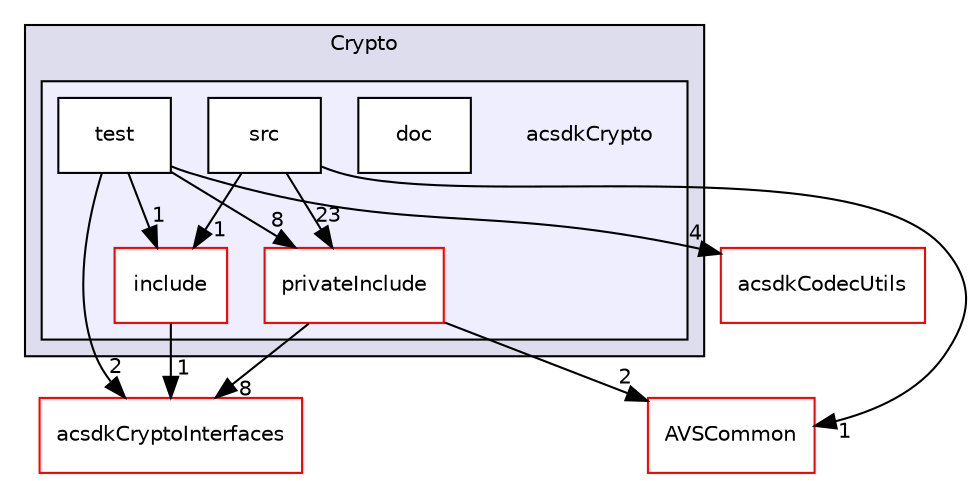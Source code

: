 digraph "/workplace/avs-device-sdk/core/Crypto/acsdkCrypto" {
  compound=true
  node [ fontsize="10", fontname="Helvetica"];
  edge [ labelfontsize="10", labelfontname="Helvetica"];
  subgraph clusterdir_b73263857559cb03637ee9bf8846a03f {
    graph [ bgcolor="#ddddee", pencolor="black", label="Crypto" fontname="Helvetica", fontsize="10", URL="dir_b73263857559cb03637ee9bf8846a03f.html"]
  subgraph clusterdir_6418a0282efa709f01c16160744ac46c {
    graph [ bgcolor="#eeeeff", pencolor="black", label="" URL="dir_6418a0282efa709f01c16160744ac46c.html"];
    dir_6418a0282efa709f01c16160744ac46c [shape=plaintext label="acsdkCrypto"];
    dir_9bc27436999fa41008f71dcd95fb3fab [shape=box label="doc" color="black" fillcolor="white" style="filled" URL="dir_9bc27436999fa41008f71dcd95fb3fab.html"];
    dir_1f2919b7b7b3e8010de021fadbd93175 [shape=box label="include" color="red" fillcolor="white" style="filled" URL="dir_1f2919b7b7b3e8010de021fadbd93175.html"];
    dir_584aed27a77590cddd7a24a81ab43c88 [shape=box label="privateInclude" color="red" fillcolor="white" style="filled" URL="dir_584aed27a77590cddd7a24a81ab43c88.html"];
    dir_015759be97b1897f880b100443ac6db6 [shape=box label="src" color="black" fillcolor="white" style="filled" URL="dir_015759be97b1897f880b100443ac6db6.html"];
    dir_231565b96ece506b07bca70acb2922f2 [shape=box label="test" color="black" fillcolor="white" style="filled" URL="dir_231565b96ece506b07bca70acb2922f2.html"];
  }
  }
  dir_13e65effb2bde530b17b3d5eefcd0266 [shape=box label="AVSCommon" fillcolor="white" style="filled" color="red" URL="dir_13e65effb2bde530b17b3d5eefcd0266.html"];
  dir_8d535980e8bcd8dca7a4900da179e35a [shape=box label="acsdkCryptoInterfaces" fillcolor="white" style="filled" color="red" URL="dir_8d535980e8bcd8dca7a4900da179e35a.html"];
  dir_4910684639fe6513fc4f3756d7fc0f02 [shape=box label="acsdkCodecUtils" fillcolor="white" style="filled" color="red" URL="dir_4910684639fe6513fc4f3756d7fc0f02.html"];
  dir_015759be97b1897f880b100443ac6db6->dir_1f2919b7b7b3e8010de021fadbd93175 [headlabel="1", labeldistance=1.5 headhref="dir_000611_000609.html"];
  dir_015759be97b1897f880b100443ac6db6->dir_13e65effb2bde530b17b3d5eefcd0266 [headlabel="1", labeldistance=1.5 headhref="dir_000611_000017.html"];
  dir_015759be97b1897f880b100443ac6db6->dir_584aed27a77590cddd7a24a81ab43c88 [headlabel="23", labeldistance=1.5 headhref="dir_000611_000584.html"];
  dir_231565b96ece506b07bca70acb2922f2->dir_1f2919b7b7b3e8010de021fadbd93175 [headlabel="1", labeldistance=1.5 headhref="dir_000612_000609.html"];
  dir_231565b96ece506b07bca70acb2922f2->dir_8d535980e8bcd8dca7a4900da179e35a [headlabel="2", labeldistance=1.5 headhref="dir_000612_000613.html"];
  dir_231565b96ece506b07bca70acb2922f2->dir_584aed27a77590cddd7a24a81ab43c88 [headlabel="8", labeldistance=1.5 headhref="dir_000612_000584.html"];
  dir_231565b96ece506b07bca70acb2922f2->dir_4910684639fe6513fc4f3756d7fc0f02 [headlabel="4", labeldistance=1.5 headhref="dir_000612_000532.html"];
  dir_1f2919b7b7b3e8010de021fadbd93175->dir_8d535980e8bcd8dca7a4900da179e35a [headlabel="1", labeldistance=1.5 headhref="dir_000609_000613.html"];
  dir_584aed27a77590cddd7a24a81ab43c88->dir_13e65effb2bde530b17b3d5eefcd0266 [headlabel="2", labeldistance=1.5 headhref="dir_000584_000017.html"];
  dir_584aed27a77590cddd7a24a81ab43c88->dir_8d535980e8bcd8dca7a4900da179e35a [headlabel="8", labeldistance=1.5 headhref="dir_000584_000613.html"];
}
